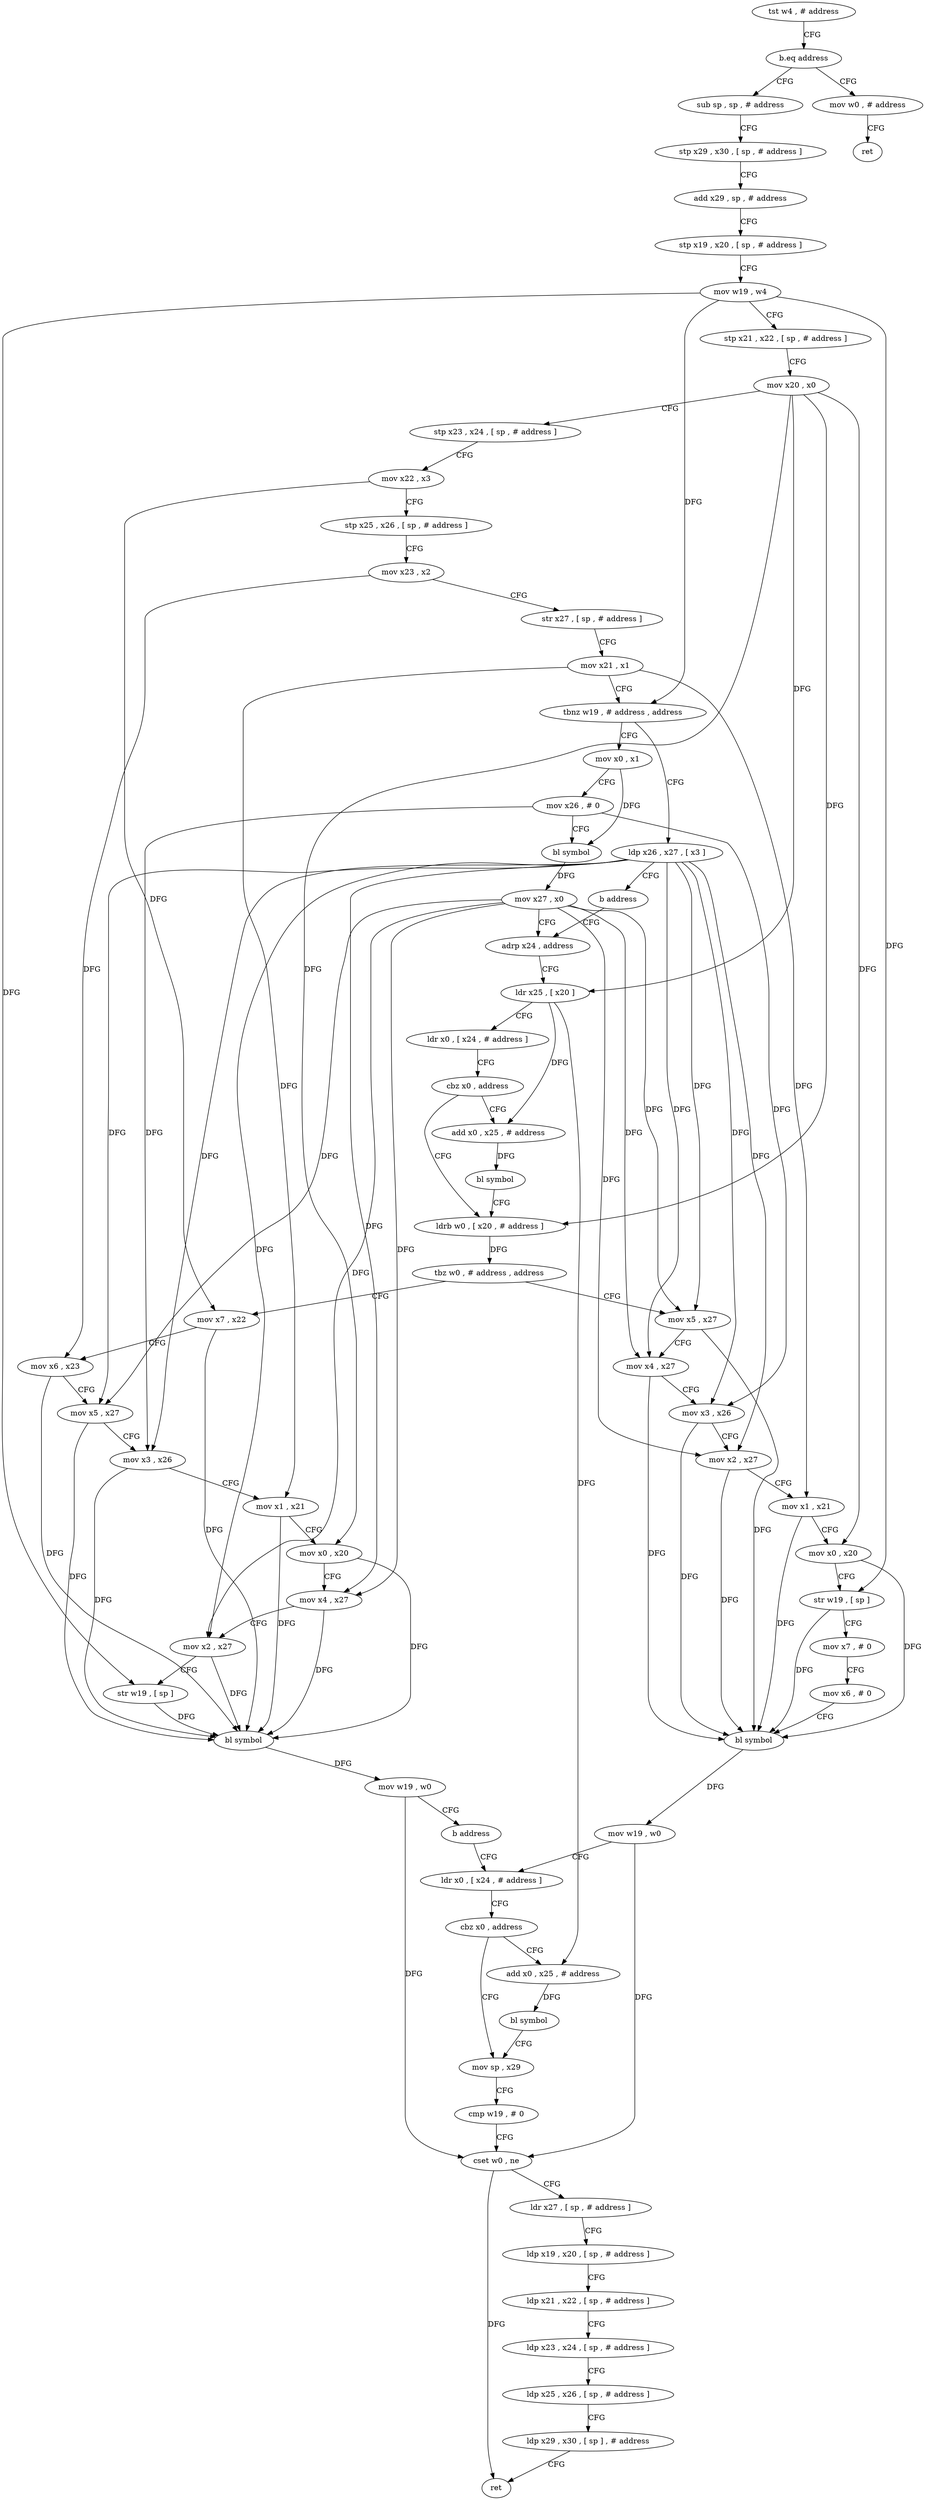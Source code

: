 digraph "func" {
"4369792" [label = "tst w4 , # address" ]
"4369796" [label = "b.eq address" ]
"4369808" [label = "sub sp , sp , # address" ]
"4369800" [label = "mov w0 , # address" ]
"4369812" [label = "stp x29 , x30 , [ sp , # address ]" ]
"4369816" [label = "add x29 , sp , # address" ]
"4369820" [label = "stp x19 , x20 , [ sp , # address ]" ]
"4369824" [label = "mov w19 , w4" ]
"4369828" [label = "stp x21 , x22 , [ sp , # address ]" ]
"4369832" [label = "mov x20 , x0" ]
"4369836" [label = "stp x23 , x24 , [ sp , # address ]" ]
"4369840" [label = "mov x22 , x3" ]
"4369844" [label = "stp x25 , x26 , [ sp , # address ]" ]
"4369848" [label = "mov x23 , x2" ]
"4369852" [label = "str x27 , [ sp , # address ]" ]
"4369856" [label = "mov x21 , x1" ]
"4369860" [label = "tbnz w19 , # address , address" ]
"4370016" [label = "ldp x26 , x27 , [ x3 ]" ]
"4369864" [label = "mov x0 , x1" ]
"4369804" [label = "ret" ]
"4370020" [label = "b address" ]
"4369880" [label = "adrp x24 , address" ]
"4369868" [label = "mov x26 , # 0" ]
"4369872" [label = "bl symbol" ]
"4369876" [label = "mov x27 , x0" ]
"4369884" [label = "ldr x25 , [ x20 ]" ]
"4369888" [label = "ldr x0 , [ x24 , # address ]" ]
"4369892" [label = "cbz x0 , address" ]
"4369904" [label = "ldrb w0 , [ x20 , # address ]" ]
"4369896" [label = "add x0 , x25 , # address" ]
"4369908" [label = "tbz w0 , # address , address" ]
"4370024" [label = "mov x7 , x22" ]
"4369912" [label = "mov x5 , x27" ]
"4369900" [label = "bl symbol" ]
"4370028" [label = "mov x6 , x23" ]
"4370032" [label = "mov x5 , x27" ]
"4370036" [label = "mov x3 , x26" ]
"4370040" [label = "mov x1 , x21" ]
"4370044" [label = "mov x0 , x20" ]
"4370048" [label = "mov x4 , x27" ]
"4370052" [label = "mov x2 , x27" ]
"4370056" [label = "str w19 , [ sp ]" ]
"4370060" [label = "bl symbol" ]
"4370064" [label = "mov w19 , w0" ]
"4370068" [label = "b address" ]
"4369956" [label = "ldr x0 , [ x24 , # address ]" ]
"4369916" [label = "mov x4 , x27" ]
"4369920" [label = "mov x3 , x26" ]
"4369924" [label = "mov x2 , x27" ]
"4369928" [label = "mov x1 , x21" ]
"4369932" [label = "mov x0 , x20" ]
"4369936" [label = "str w19 , [ sp ]" ]
"4369940" [label = "mov x7 , # 0" ]
"4369944" [label = "mov x6 , # 0" ]
"4369948" [label = "bl symbol" ]
"4369952" [label = "mov w19 , w0" ]
"4369960" [label = "cbz x0 , address" ]
"4369972" [label = "mov sp , x29" ]
"4369964" [label = "add x0 , x25 , # address" ]
"4369976" [label = "cmp w19 , # 0" ]
"4369980" [label = "cset w0 , ne" ]
"4369984" [label = "ldr x27 , [ sp , # address ]" ]
"4369988" [label = "ldp x19 , x20 , [ sp , # address ]" ]
"4369992" [label = "ldp x21 , x22 , [ sp , # address ]" ]
"4369996" [label = "ldp x23 , x24 , [ sp , # address ]" ]
"4370000" [label = "ldp x25 , x26 , [ sp , # address ]" ]
"4370004" [label = "ldp x29 , x30 , [ sp ] , # address" ]
"4370008" [label = "ret" ]
"4369968" [label = "bl symbol" ]
"4369792" -> "4369796" [ label = "CFG" ]
"4369796" -> "4369808" [ label = "CFG" ]
"4369796" -> "4369800" [ label = "CFG" ]
"4369808" -> "4369812" [ label = "CFG" ]
"4369800" -> "4369804" [ label = "CFG" ]
"4369812" -> "4369816" [ label = "CFG" ]
"4369816" -> "4369820" [ label = "CFG" ]
"4369820" -> "4369824" [ label = "CFG" ]
"4369824" -> "4369828" [ label = "CFG" ]
"4369824" -> "4369860" [ label = "DFG" ]
"4369824" -> "4370056" [ label = "DFG" ]
"4369824" -> "4369936" [ label = "DFG" ]
"4369828" -> "4369832" [ label = "CFG" ]
"4369832" -> "4369836" [ label = "CFG" ]
"4369832" -> "4369884" [ label = "DFG" ]
"4369832" -> "4369904" [ label = "DFG" ]
"4369832" -> "4370044" [ label = "DFG" ]
"4369832" -> "4369932" [ label = "DFG" ]
"4369836" -> "4369840" [ label = "CFG" ]
"4369840" -> "4369844" [ label = "CFG" ]
"4369840" -> "4370024" [ label = "DFG" ]
"4369844" -> "4369848" [ label = "CFG" ]
"4369848" -> "4369852" [ label = "CFG" ]
"4369848" -> "4370028" [ label = "DFG" ]
"4369852" -> "4369856" [ label = "CFG" ]
"4369856" -> "4369860" [ label = "CFG" ]
"4369856" -> "4370040" [ label = "DFG" ]
"4369856" -> "4369928" [ label = "DFG" ]
"4369860" -> "4370016" [ label = "CFG" ]
"4369860" -> "4369864" [ label = "CFG" ]
"4370016" -> "4370020" [ label = "CFG" ]
"4370016" -> "4370036" [ label = "DFG" ]
"4370016" -> "4369920" [ label = "DFG" ]
"4370016" -> "4370032" [ label = "DFG" ]
"4370016" -> "4370048" [ label = "DFG" ]
"4370016" -> "4370052" [ label = "DFG" ]
"4370016" -> "4369912" [ label = "DFG" ]
"4370016" -> "4369916" [ label = "DFG" ]
"4370016" -> "4369924" [ label = "DFG" ]
"4369864" -> "4369868" [ label = "CFG" ]
"4369864" -> "4369872" [ label = "DFG" ]
"4370020" -> "4369880" [ label = "CFG" ]
"4369880" -> "4369884" [ label = "CFG" ]
"4369868" -> "4369872" [ label = "CFG" ]
"4369868" -> "4370036" [ label = "DFG" ]
"4369868" -> "4369920" [ label = "DFG" ]
"4369872" -> "4369876" [ label = "DFG" ]
"4369876" -> "4369880" [ label = "CFG" ]
"4369876" -> "4370032" [ label = "DFG" ]
"4369876" -> "4370048" [ label = "DFG" ]
"4369876" -> "4370052" [ label = "DFG" ]
"4369876" -> "4369912" [ label = "DFG" ]
"4369876" -> "4369916" [ label = "DFG" ]
"4369876" -> "4369924" [ label = "DFG" ]
"4369884" -> "4369888" [ label = "CFG" ]
"4369884" -> "4369896" [ label = "DFG" ]
"4369884" -> "4369964" [ label = "DFG" ]
"4369888" -> "4369892" [ label = "CFG" ]
"4369892" -> "4369904" [ label = "CFG" ]
"4369892" -> "4369896" [ label = "CFG" ]
"4369904" -> "4369908" [ label = "DFG" ]
"4369896" -> "4369900" [ label = "DFG" ]
"4369908" -> "4370024" [ label = "CFG" ]
"4369908" -> "4369912" [ label = "CFG" ]
"4370024" -> "4370028" [ label = "CFG" ]
"4370024" -> "4370060" [ label = "DFG" ]
"4369912" -> "4369916" [ label = "CFG" ]
"4369912" -> "4369948" [ label = "DFG" ]
"4369900" -> "4369904" [ label = "CFG" ]
"4370028" -> "4370032" [ label = "CFG" ]
"4370028" -> "4370060" [ label = "DFG" ]
"4370032" -> "4370036" [ label = "CFG" ]
"4370032" -> "4370060" [ label = "DFG" ]
"4370036" -> "4370040" [ label = "CFG" ]
"4370036" -> "4370060" [ label = "DFG" ]
"4370040" -> "4370044" [ label = "CFG" ]
"4370040" -> "4370060" [ label = "DFG" ]
"4370044" -> "4370048" [ label = "CFG" ]
"4370044" -> "4370060" [ label = "DFG" ]
"4370048" -> "4370052" [ label = "CFG" ]
"4370048" -> "4370060" [ label = "DFG" ]
"4370052" -> "4370056" [ label = "CFG" ]
"4370052" -> "4370060" [ label = "DFG" ]
"4370056" -> "4370060" [ label = "DFG" ]
"4370060" -> "4370064" [ label = "DFG" ]
"4370064" -> "4370068" [ label = "CFG" ]
"4370064" -> "4369980" [ label = "DFG" ]
"4370068" -> "4369956" [ label = "CFG" ]
"4369956" -> "4369960" [ label = "CFG" ]
"4369916" -> "4369920" [ label = "CFG" ]
"4369916" -> "4369948" [ label = "DFG" ]
"4369920" -> "4369924" [ label = "CFG" ]
"4369920" -> "4369948" [ label = "DFG" ]
"4369924" -> "4369928" [ label = "CFG" ]
"4369924" -> "4369948" [ label = "DFG" ]
"4369928" -> "4369932" [ label = "CFG" ]
"4369928" -> "4369948" [ label = "DFG" ]
"4369932" -> "4369936" [ label = "CFG" ]
"4369932" -> "4369948" [ label = "DFG" ]
"4369936" -> "4369940" [ label = "CFG" ]
"4369936" -> "4369948" [ label = "DFG" ]
"4369940" -> "4369944" [ label = "CFG" ]
"4369944" -> "4369948" [ label = "CFG" ]
"4369948" -> "4369952" [ label = "DFG" ]
"4369952" -> "4369956" [ label = "CFG" ]
"4369952" -> "4369980" [ label = "DFG" ]
"4369960" -> "4369972" [ label = "CFG" ]
"4369960" -> "4369964" [ label = "CFG" ]
"4369972" -> "4369976" [ label = "CFG" ]
"4369964" -> "4369968" [ label = "DFG" ]
"4369976" -> "4369980" [ label = "CFG" ]
"4369980" -> "4369984" [ label = "CFG" ]
"4369980" -> "4370008" [ label = "DFG" ]
"4369984" -> "4369988" [ label = "CFG" ]
"4369988" -> "4369992" [ label = "CFG" ]
"4369992" -> "4369996" [ label = "CFG" ]
"4369996" -> "4370000" [ label = "CFG" ]
"4370000" -> "4370004" [ label = "CFG" ]
"4370004" -> "4370008" [ label = "CFG" ]
"4369968" -> "4369972" [ label = "CFG" ]
}
